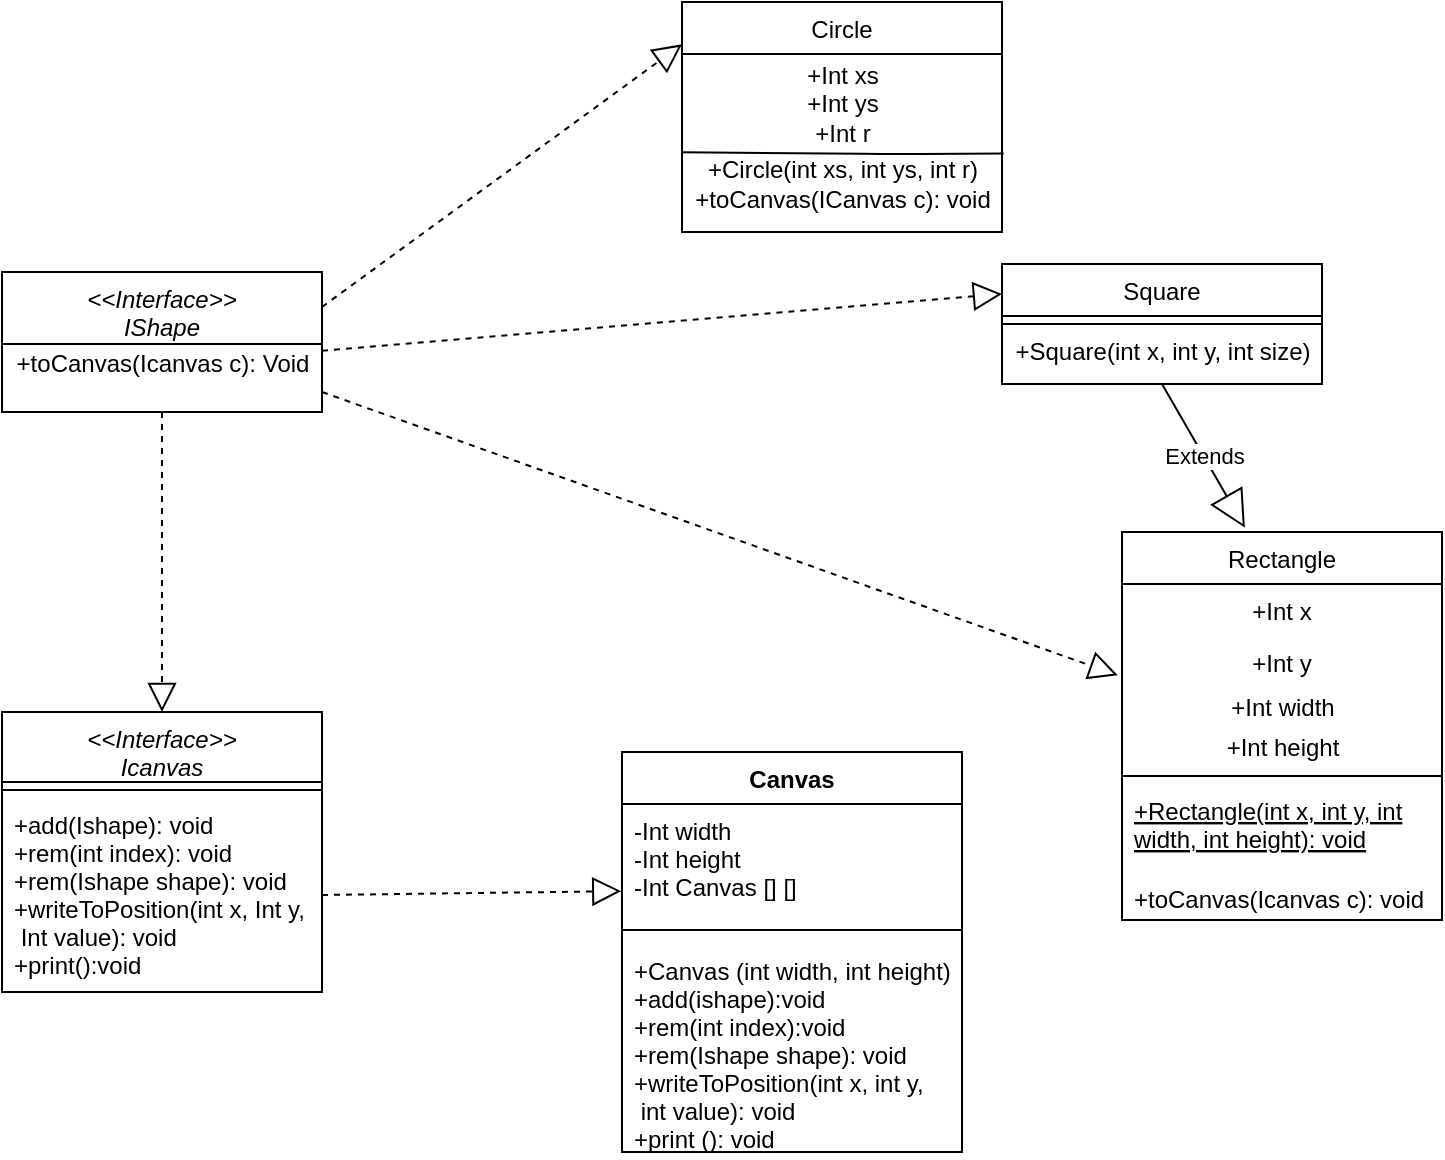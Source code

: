 <mxfile version="12.8.6" type="device"><diagram id="C5RBs43oDa-KdzZeNtuy" name="Page-1"><mxGraphModel dx="981" dy="548" grid="1" gridSize="10" guides="1" tooltips="1" connect="1" arrows="1" fold="1" page="1" pageScale="1" pageWidth="827" pageHeight="1169" math="0" shadow="0"><root><mxCell id="WIyWlLk6GJQsqaUBKTNV-0"/><mxCell id="WIyWlLk6GJQsqaUBKTNV-1" parent="WIyWlLk6GJQsqaUBKTNV-0"/><mxCell id="zkfFHV4jXpPFQw0GAbJ--17" value="Circle" style="swimlane;fontStyle=0;align=center;verticalAlign=top;childLayout=stackLayout;horizontal=1;startSize=26;horizontalStack=0;resizeParent=1;resizeLast=0;collapsible=1;marginBottom=0;rounded=0;shadow=0;strokeWidth=1;" parent="WIyWlLk6GJQsqaUBKTNV-1" vertex="1"><mxGeometry x="390" y="15" width="160" height="115" as="geometry"><mxRectangle x="550" y="140" width="160" height="26" as="alternateBounds"/></mxGeometry></mxCell><mxCell id="fcJVONjGcyEIS6H2f0Oh-3" value="" style="endArrow=none;html=1;entryX=1.005;entryY=0.996;entryDx=0;entryDy=0;entryPerimeter=0;exitX=0;exitY=0.982;exitDx=0;exitDy=0;exitPerimeter=0;" edge="1" parent="zkfFHV4jXpPFQw0GAbJ--17" source="fcJVONjGcyEIS6H2f0Oh-1" target="fcJVONjGcyEIS6H2f0Oh-1"><mxGeometry width="50" height="50" relative="1" as="geometry"><mxPoint x="20" y="76" as="sourcePoint"/><mxPoint x="150" y="76" as="targetPoint"/><Array as="points"><mxPoint x="100" y="76"/><mxPoint x="130" y="76"/></Array></mxGeometry></mxCell><mxCell id="fcJVONjGcyEIS6H2f0Oh-1" value="+Int xs&lt;br&gt;+Int ys&lt;br&gt;+Int r" style="text;html=1;align=center;verticalAlign=middle;resizable=0;points=[];autosize=1;" vertex="1" parent="zkfFHV4jXpPFQw0GAbJ--17"><mxGeometry y="26" width="160" height="50" as="geometry"/></mxCell><mxCell id="fcJVONjGcyEIS6H2f0Oh-6" value="+Circle(int xs, int ys, int r)&lt;br&gt;+toCanvas(ICanvas c): void" style="text;html=1;align=center;verticalAlign=middle;resizable=0;points=[];autosize=1;" vertex="1" parent="zkfFHV4jXpPFQw0GAbJ--17"><mxGeometry y="76" width="160" height="30" as="geometry"/></mxCell><mxCell id="zkfFHV4jXpPFQw0GAbJ--0" value="&lt;&lt;Interface&gt;&gt;&#10;IShape" style="swimlane;fontStyle=2;align=center;verticalAlign=top;childLayout=stackLayout;horizontal=1;startSize=36;horizontalStack=0;resizeParent=1;resizeLast=0;collapsible=1;marginBottom=0;rounded=0;shadow=0;strokeWidth=1;" parent="WIyWlLk6GJQsqaUBKTNV-1" vertex="1"><mxGeometry x="50" y="150" width="160" height="70" as="geometry"><mxRectangle x="254" y="100" width="160" height="26" as="alternateBounds"/></mxGeometry></mxCell><mxCell id="fcJVONjGcyEIS6H2f0Oh-0" value="+toCanvas(Icanvas c): Void" style="text;html=1;align=center;verticalAlign=middle;resizable=0;points=[];autosize=1;" vertex="1" parent="zkfFHV4jXpPFQw0GAbJ--0"><mxGeometry y="36" width="160" height="20" as="geometry"/></mxCell><mxCell id="fcJVONjGcyEIS6H2f0Oh-25" value="Canvas" style="swimlane;fontStyle=1;align=center;verticalAlign=top;childLayout=stackLayout;horizontal=1;startSize=26;horizontalStack=0;resizeParent=1;resizeParentMax=0;resizeLast=0;collapsible=1;marginBottom=0;" vertex="1" parent="WIyWlLk6GJQsqaUBKTNV-1"><mxGeometry x="360" y="390" width="170" height="200" as="geometry"/></mxCell><mxCell id="fcJVONjGcyEIS6H2f0Oh-26" value="-Int width&#10;-Int height&#10;-Int Canvas [] []" style="text;strokeColor=none;fillColor=none;align=left;verticalAlign=top;spacingLeft=4;spacingRight=4;overflow=hidden;rotatable=0;points=[[0,0.5],[1,0.5]];portConstraint=eastwest;" vertex="1" parent="fcJVONjGcyEIS6H2f0Oh-25"><mxGeometry y="26" width="170" height="56" as="geometry"/></mxCell><mxCell id="fcJVONjGcyEIS6H2f0Oh-27" value="" style="line;strokeWidth=1;fillColor=none;align=left;verticalAlign=middle;spacingTop=-1;spacingLeft=3;spacingRight=3;rotatable=0;labelPosition=right;points=[];portConstraint=eastwest;" vertex="1" parent="fcJVONjGcyEIS6H2f0Oh-25"><mxGeometry y="82" width="170" height="14" as="geometry"/></mxCell><mxCell id="fcJVONjGcyEIS6H2f0Oh-28" value="+Canvas (int width, int height)&#10;+add(ishape):void&#10;+rem(int index):void&#10;+rem(Ishape shape): void&#10;+writeToPosition(int x, int y,&#10; int value): void&#10;+print (): void&#10;" style="text;strokeColor=none;fillColor=none;align=left;verticalAlign=top;spacingLeft=4;spacingRight=4;overflow=hidden;rotatable=0;points=[[0,0.5],[1,0.5]];portConstraint=eastwest;" vertex="1" parent="fcJVONjGcyEIS6H2f0Oh-25"><mxGeometry y="96" width="170" height="104" as="geometry"/></mxCell><mxCell id="fcJVONjGcyEIS6H2f0Oh-29" value="" style="endArrow=block;dashed=1;endFill=0;endSize=12;html=1;exitX=1;exitY=0.5;exitDx=0;exitDy=0;entryX=-0.002;entryY=0.778;entryDx=0;entryDy=0;entryPerimeter=0;" edge="1" parent="WIyWlLk6GJQsqaUBKTNV-1" source="fcJVONjGcyEIS6H2f0Oh-20" target="fcJVONjGcyEIS6H2f0Oh-26"><mxGeometry width="160" relative="1" as="geometry"><mxPoint x="250" y="420" as="sourcePoint"/><mxPoint x="410" y="420" as="targetPoint"/></mxGeometry></mxCell><mxCell id="fcJVONjGcyEIS6H2f0Oh-30" value="" style="endArrow=block;dashed=1;endFill=0;endSize=12;html=1;exitX=0.5;exitY=1;exitDx=0;exitDy=0;entryX=0.5;entryY=0;entryDx=0;entryDy=0;" edge="1" parent="WIyWlLk6GJQsqaUBKTNV-1" source="zkfFHV4jXpPFQw0GAbJ--0" target="fcJVONjGcyEIS6H2f0Oh-17"><mxGeometry width="160" relative="1" as="geometry"><mxPoint x="80" y="330" as="sourcePoint"/><mxPoint x="240" y="330" as="targetPoint"/></mxGeometry></mxCell><mxCell id="fcJVONjGcyEIS6H2f0Oh-17" value="&lt;&lt;Interface&gt;&gt;&#10;Icanvas" style="swimlane;fontStyle=2;align=center;verticalAlign=top;childLayout=stackLayout;horizontal=1;startSize=35;horizontalStack=0;resizeParent=1;resizeParentMax=0;resizeLast=0;collapsible=1;marginBottom=0;" vertex="1" parent="WIyWlLk6GJQsqaUBKTNV-1"><mxGeometry x="50" y="370" width="160" height="140" as="geometry"/></mxCell><mxCell id="fcJVONjGcyEIS6H2f0Oh-19" value="" style="line;strokeWidth=1;fillColor=none;align=left;verticalAlign=middle;spacingTop=-1;spacingLeft=3;spacingRight=3;rotatable=0;labelPosition=right;points=[];portConstraint=eastwest;" vertex="1" parent="fcJVONjGcyEIS6H2f0Oh-17"><mxGeometry y="35" width="160" height="8" as="geometry"/></mxCell><mxCell id="fcJVONjGcyEIS6H2f0Oh-20" value="+add(Ishape): void&#10;+rem(int index): void&#10;+rem(Ishape shape): void&#10;+writeToPosition(int x, Int y,&#10; Int value): void&#10;+print():void&#10;" style="text;strokeColor=none;fillColor=none;align=left;verticalAlign=top;spacingLeft=4;spacingRight=4;overflow=hidden;rotatable=0;points=[[0,0.5],[1,0.5]];portConstraint=eastwest;" vertex="1" parent="fcJVONjGcyEIS6H2f0Oh-17"><mxGeometry y="43" width="160" height="97" as="geometry"/></mxCell><mxCell id="fcJVONjGcyEIS6H2f0Oh-31" value="" style="endArrow=block;dashed=1;endFill=0;endSize=12;html=1;exitX=1;exitY=0.25;exitDx=0;exitDy=0;entryX=0;entryY=0.184;entryDx=0;entryDy=0;entryPerimeter=0;" edge="1" parent="WIyWlLk6GJQsqaUBKTNV-1" source="zkfFHV4jXpPFQw0GAbJ--0" target="zkfFHV4jXpPFQw0GAbJ--17"><mxGeometry width="160" relative="1" as="geometry"><mxPoint x="320" y="330" as="sourcePoint"/><mxPoint x="480" y="330" as="targetPoint"/></mxGeometry></mxCell><mxCell id="fcJVONjGcyEIS6H2f0Oh-32" value="" style="endArrow=block;dashed=1;endFill=0;endSize=12;html=1;entryX=0;entryY=0.25;entryDx=0;entryDy=0;" edge="1" parent="WIyWlLk6GJQsqaUBKTNV-1" source="fcJVONjGcyEIS6H2f0Oh-0" target="zkfFHV4jXpPFQw0GAbJ--13"><mxGeometry width="160" relative="1" as="geometry"><mxPoint x="320" y="190" as="sourcePoint"/><mxPoint x="480" y="190" as="targetPoint"/></mxGeometry></mxCell><mxCell id="zkfFHV4jXpPFQw0GAbJ--13" value="Square" style="swimlane;fontStyle=0;align=center;verticalAlign=top;childLayout=stackLayout;horizontal=1;startSize=26;horizontalStack=0;resizeParent=1;resizeLast=0;collapsible=1;marginBottom=0;rounded=0;shadow=0;strokeWidth=1;" parent="WIyWlLk6GJQsqaUBKTNV-1" vertex="1"><mxGeometry x="550" y="146" width="160" height="60" as="geometry"><mxRectangle x="340" y="380" width="170" height="26" as="alternateBounds"/></mxGeometry></mxCell><mxCell id="zkfFHV4jXpPFQw0GAbJ--15" value="" style="line;html=1;strokeWidth=1;align=left;verticalAlign=middle;spacingTop=-1;spacingLeft=3;spacingRight=3;rotatable=0;labelPosition=right;points=[];portConstraint=eastwest;" parent="zkfFHV4jXpPFQw0GAbJ--13" vertex="1"><mxGeometry y="26" width="160" height="8" as="geometry"/></mxCell><mxCell id="fcJVONjGcyEIS6H2f0Oh-7" value="+Square(int x, int y, int size)" style="text;html=1;align=center;verticalAlign=middle;resizable=0;points=[];autosize=1;" vertex="1" parent="zkfFHV4jXpPFQw0GAbJ--13"><mxGeometry y="34" width="160" height="20" as="geometry"/></mxCell><mxCell id="fcJVONjGcyEIS6H2f0Oh-34" value="" style="endArrow=block;dashed=1;endFill=0;endSize=12;html=1;entryX=-0.013;entryY=0.756;entryDx=0;entryDy=0;entryPerimeter=0;" edge="1" parent="WIyWlLk6GJQsqaUBKTNV-1" target="zkfFHV4jXpPFQw0GAbJ--8"><mxGeometry width="160" relative="1" as="geometry"><mxPoint x="210" y="210" as="sourcePoint"/><mxPoint x="480" y="190" as="targetPoint"/></mxGeometry></mxCell><mxCell id="fcJVONjGcyEIS6H2f0Oh-36" value="Extends" style="endArrow=block;endSize=16;endFill=0;html=1;exitX=0.5;exitY=1;exitDx=0;exitDy=0;entryX=0.384;entryY=-0.011;entryDx=0;entryDy=0;entryPerimeter=0;" edge="1" parent="WIyWlLk6GJQsqaUBKTNV-1" source="zkfFHV4jXpPFQw0GAbJ--13" target="zkfFHV4jXpPFQw0GAbJ--6"><mxGeometry width="160" relative="1" as="geometry"><mxPoint x="320" y="190" as="sourcePoint"/><mxPoint x="480" y="190" as="targetPoint"/></mxGeometry></mxCell><mxCell id="zkfFHV4jXpPFQw0GAbJ--6" value="Rectangle" style="swimlane;fontStyle=0;align=center;verticalAlign=top;childLayout=stackLayout;horizontal=1;startSize=26;horizontalStack=0;resizeParent=1;resizeLast=0;collapsible=1;marginBottom=0;rounded=0;shadow=0;strokeWidth=1;" parent="WIyWlLk6GJQsqaUBKTNV-1" vertex="1"><mxGeometry x="610" y="280" width="160" height="194" as="geometry"><mxRectangle x="130" y="380" width="160" height="26" as="alternateBounds"/></mxGeometry></mxCell><mxCell id="zkfFHV4jXpPFQw0GAbJ--7" value="+Int x" style="text;align=center;verticalAlign=top;spacingLeft=4;spacingRight=4;overflow=hidden;rotatable=0;points=[[0,0.5],[1,0.5]];portConstraint=eastwest;" parent="zkfFHV4jXpPFQw0GAbJ--6" vertex="1"><mxGeometry y="26" width="160" height="26" as="geometry"/></mxCell><mxCell id="zkfFHV4jXpPFQw0GAbJ--8" value="+Int y" style="text;align=center;verticalAlign=top;spacingLeft=4;spacingRight=4;overflow=hidden;rotatable=0;points=[[0,0.5],[1,0.5]];portConstraint=eastwest;rounded=0;shadow=0;html=0;" parent="zkfFHV4jXpPFQw0GAbJ--6" vertex="1"><mxGeometry y="52" width="160" height="26" as="geometry"/></mxCell><mxCell id="fcJVONjGcyEIS6H2f0Oh-8" value="+Int width" style="text;html=1;align=center;verticalAlign=middle;resizable=0;points=[];autosize=1;" vertex="1" parent="zkfFHV4jXpPFQw0GAbJ--6"><mxGeometry y="78" width="160" height="20" as="geometry"/></mxCell><mxCell id="fcJVONjGcyEIS6H2f0Oh-9" value="+Int height" style="text;html=1;align=center;verticalAlign=middle;resizable=0;points=[];autosize=1;" vertex="1" parent="zkfFHV4jXpPFQw0GAbJ--6"><mxGeometry y="98" width="160" height="20" as="geometry"/></mxCell><mxCell id="zkfFHV4jXpPFQw0GAbJ--9" value="" style="line;html=1;strokeWidth=1;align=left;verticalAlign=middle;spacingTop=-1;spacingLeft=3;spacingRight=3;rotatable=0;labelPosition=right;points=[];portConstraint=eastwest;" parent="zkfFHV4jXpPFQw0GAbJ--6" vertex="1"><mxGeometry y="118" width="160" height="8" as="geometry"/></mxCell><mxCell id="zkfFHV4jXpPFQw0GAbJ--10" value="+Rectangle(int x, int y, int &#10;width, int height): void&#10;" style="text;align=left;verticalAlign=top;spacingLeft=4;spacingRight=4;overflow=hidden;rotatable=0;points=[[0,0.5],[1,0.5]];portConstraint=eastwest;fontStyle=4" parent="zkfFHV4jXpPFQw0GAbJ--6" vertex="1"><mxGeometry y="126" width="160" height="44" as="geometry"/></mxCell><mxCell id="zkfFHV4jXpPFQw0GAbJ--11" value="+toCanvas(Icanvas c): void" style="text;align=left;verticalAlign=top;spacingLeft=4;spacingRight=4;overflow=hidden;rotatable=0;points=[[0,0.5],[1,0.5]];portConstraint=eastwest;" parent="zkfFHV4jXpPFQw0GAbJ--6" vertex="1"><mxGeometry y="170" width="160" height="24" as="geometry"/></mxCell></root></mxGraphModel></diagram></mxfile>